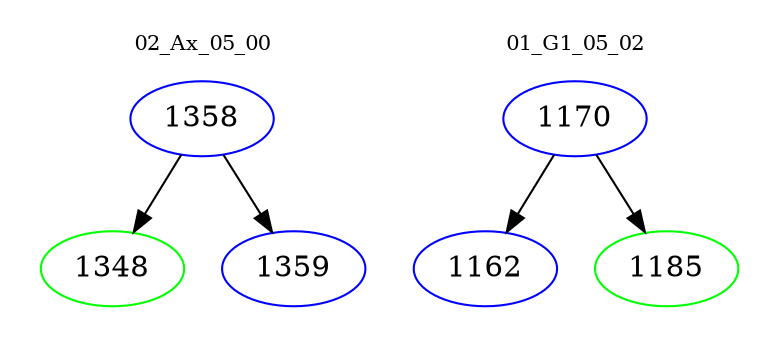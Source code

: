 digraph{
subgraph cluster_0 {
color = white
label = "02_Ax_05_00";
fontsize=10;
T0_1358 [label="1358", color="blue"]
T0_1358 -> T0_1348 [color="black"]
T0_1348 [label="1348", color="green"]
T0_1358 -> T0_1359 [color="black"]
T0_1359 [label="1359", color="blue"]
}
subgraph cluster_1 {
color = white
label = "01_G1_05_02";
fontsize=10;
T1_1170 [label="1170", color="blue"]
T1_1170 -> T1_1162 [color="black"]
T1_1162 [label="1162", color="blue"]
T1_1170 -> T1_1185 [color="black"]
T1_1185 [label="1185", color="green"]
}
}
